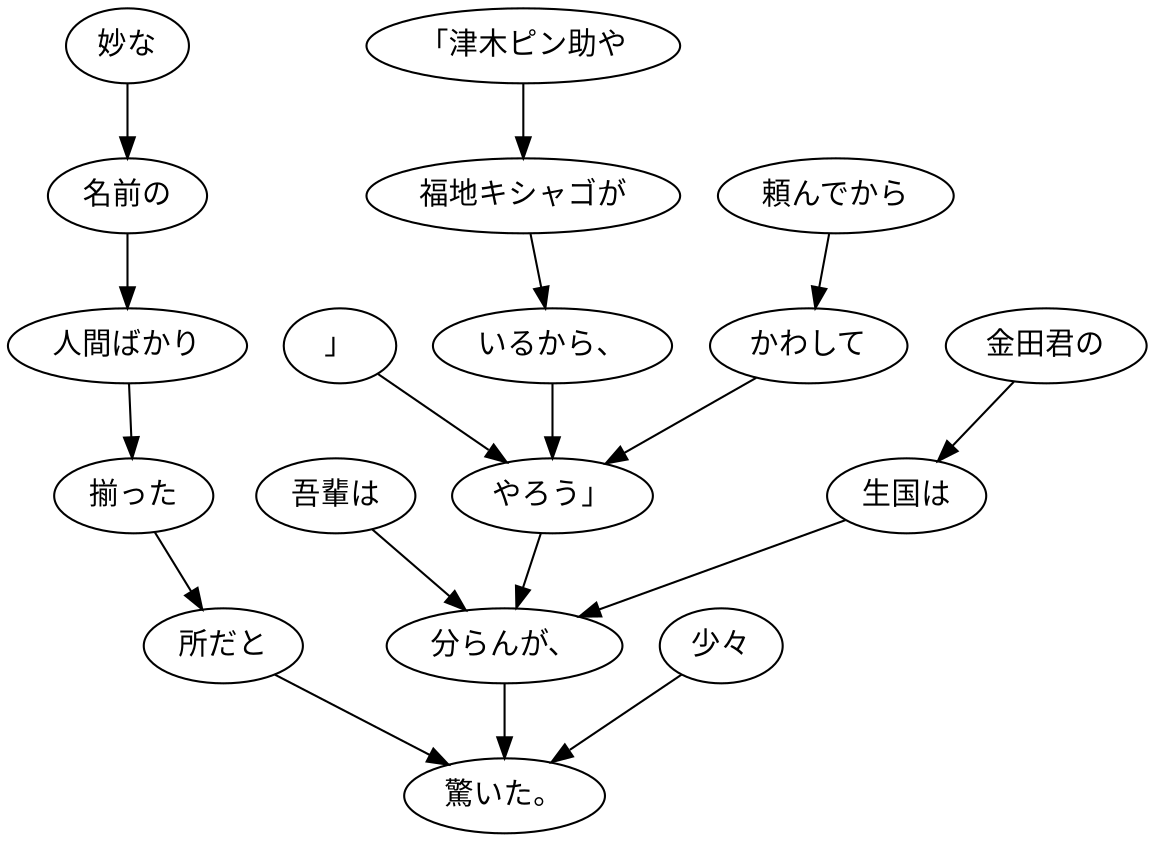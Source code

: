 digraph graph1858 {
	node0 [label="」"];
	node1 [label="「津木ピン助や"];
	node2 [label="福地キシャゴが"];
	node3 [label="いるから、"];
	node4 [label="頼んでから"];
	node5 [label="かわして"];
	node6 [label="やろう」"];
	node7 [label="吾輩は"];
	node8 [label="金田君の"];
	node9 [label="生国は"];
	node10 [label="分らんが、"];
	node11 [label="妙な"];
	node12 [label="名前の"];
	node13 [label="人間ばかり"];
	node14 [label="揃った"];
	node15 [label="所だと"];
	node16 [label="少々"];
	node17 [label="驚いた。"];
	node0 -> node6;
	node1 -> node2;
	node2 -> node3;
	node3 -> node6;
	node4 -> node5;
	node5 -> node6;
	node6 -> node10;
	node7 -> node10;
	node8 -> node9;
	node9 -> node10;
	node10 -> node17;
	node11 -> node12;
	node12 -> node13;
	node13 -> node14;
	node14 -> node15;
	node15 -> node17;
	node16 -> node17;
}

